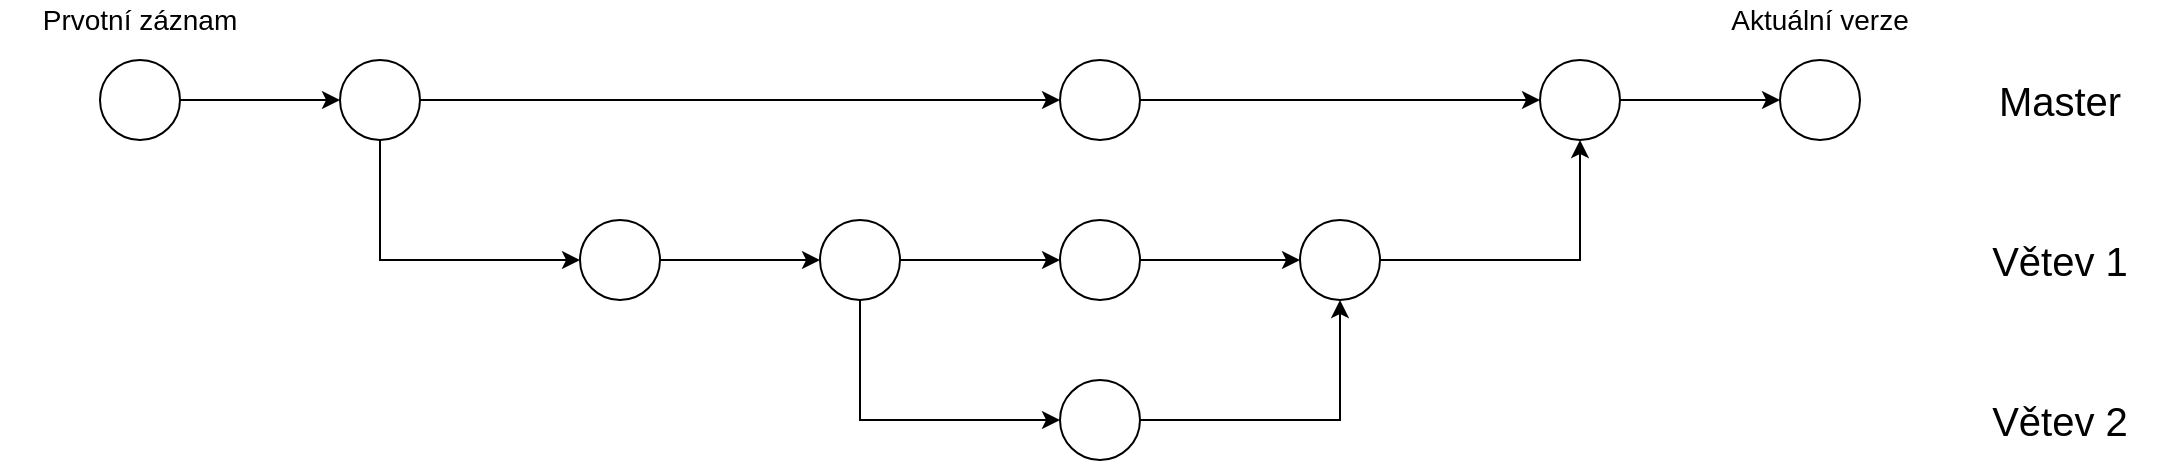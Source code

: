 <mxfile version="14.5.1" type="github">
  <diagram id="XcKGsyV00WeHHc64nAs3" name="Page-1">
    <mxGraphModel dx="2066" dy="1185" grid="1" gridSize="10" guides="1" tooltips="1" connect="1" arrows="1" fold="1" page="1" pageScale="1" pageWidth="1169" pageHeight="1654" math="0" shadow="0">
      <root>
        <mxCell id="0" />
        <mxCell id="1" parent="0" />
        <mxCell id="nm_bYdckhoNJVA_QhQpG-9" style="edgeStyle=orthogonalEdgeStyle;rounded=0;orthogonalLoop=1;jettySize=auto;html=1;exitX=1;exitY=0.5;exitDx=0;exitDy=0;fontSize=14;" edge="1" parent="1" source="nm_bYdckhoNJVA_QhQpG-1" target="nm_bYdckhoNJVA_QhQpG-2">
          <mxGeometry relative="1" as="geometry" />
        </mxCell>
        <mxCell id="nm_bYdckhoNJVA_QhQpG-1" value="" style="ellipse;whiteSpace=wrap;html=1;aspect=fixed;fontSize=14;" vertex="1" parent="1">
          <mxGeometry x="80" y="160" width="40" height="40" as="geometry" />
        </mxCell>
        <mxCell id="nm_bYdckhoNJVA_QhQpG-10" style="edgeStyle=orthogonalEdgeStyle;rounded=0;orthogonalLoop=1;jettySize=auto;html=1;exitX=0.5;exitY=1;exitDx=0;exitDy=0;entryX=0;entryY=0.5;entryDx=0;entryDy=0;fontSize=14;" edge="1" parent="1" source="nm_bYdckhoNJVA_QhQpG-2" target="nm_bYdckhoNJVA_QhQpG-3">
          <mxGeometry relative="1" as="geometry" />
        </mxCell>
        <mxCell id="nm_bYdckhoNJVA_QhQpG-18" style="edgeStyle=orthogonalEdgeStyle;rounded=0;orthogonalLoop=1;jettySize=auto;html=1;exitX=1;exitY=0.5;exitDx=0;exitDy=0;entryX=0;entryY=0.5;entryDx=0;entryDy=0;fontSize=14;" edge="1" parent="1" source="nm_bYdckhoNJVA_QhQpG-2" target="nm_bYdckhoNJVA_QhQpG-17">
          <mxGeometry relative="1" as="geometry" />
        </mxCell>
        <mxCell id="nm_bYdckhoNJVA_QhQpG-2" value="" style="ellipse;whiteSpace=wrap;html=1;aspect=fixed;fontSize=14;" vertex="1" parent="1">
          <mxGeometry x="200" y="160" width="40" height="40" as="geometry" />
        </mxCell>
        <mxCell id="nm_bYdckhoNJVA_QhQpG-11" style="edgeStyle=orthogonalEdgeStyle;rounded=0;orthogonalLoop=1;jettySize=auto;html=1;exitX=1;exitY=0.5;exitDx=0;exitDy=0;entryX=0;entryY=0.5;entryDx=0;entryDy=0;fontSize=14;" edge="1" parent="1" source="nm_bYdckhoNJVA_QhQpG-3" target="nm_bYdckhoNJVA_QhQpG-4">
          <mxGeometry relative="1" as="geometry" />
        </mxCell>
        <mxCell id="nm_bYdckhoNJVA_QhQpG-3" value="" style="ellipse;whiteSpace=wrap;html=1;aspect=fixed;fontSize=14;" vertex="1" parent="1">
          <mxGeometry x="320" y="240" width="40" height="40" as="geometry" />
        </mxCell>
        <mxCell id="nm_bYdckhoNJVA_QhQpG-12" style="edgeStyle=orthogonalEdgeStyle;rounded=0;orthogonalLoop=1;jettySize=auto;html=1;exitX=1;exitY=0.5;exitDx=0;exitDy=0;fontSize=14;" edge="1" parent="1" source="nm_bYdckhoNJVA_QhQpG-4">
          <mxGeometry relative="1" as="geometry">
            <mxPoint x="560" y="260" as="targetPoint" />
          </mxGeometry>
        </mxCell>
        <mxCell id="nm_bYdckhoNJVA_QhQpG-15" style="edgeStyle=orthogonalEdgeStyle;rounded=0;orthogonalLoop=1;jettySize=auto;html=1;exitX=0.5;exitY=1;exitDx=0;exitDy=0;entryX=0;entryY=0.5;entryDx=0;entryDy=0;fontSize=14;" edge="1" parent="1" source="nm_bYdckhoNJVA_QhQpG-4" target="nm_bYdckhoNJVA_QhQpG-7">
          <mxGeometry relative="1" as="geometry" />
        </mxCell>
        <mxCell id="nm_bYdckhoNJVA_QhQpG-4" value="" style="ellipse;whiteSpace=wrap;html=1;aspect=fixed;fontSize=14;" vertex="1" parent="1">
          <mxGeometry x="440" y="240" width="40" height="40" as="geometry" />
        </mxCell>
        <mxCell id="nm_bYdckhoNJVA_QhQpG-13" style="edgeStyle=orthogonalEdgeStyle;rounded=0;orthogonalLoop=1;jettySize=auto;html=1;exitX=1;exitY=0.5;exitDx=0;exitDy=0;entryX=0;entryY=0.5;entryDx=0;entryDy=0;fontSize=14;" edge="1" parent="1" source="nm_bYdckhoNJVA_QhQpG-5" target="nm_bYdckhoNJVA_QhQpG-6">
          <mxGeometry relative="1" as="geometry" />
        </mxCell>
        <mxCell id="nm_bYdckhoNJVA_QhQpG-5" value="" style="ellipse;whiteSpace=wrap;html=1;aspect=fixed;fontSize=14;" vertex="1" parent="1">
          <mxGeometry x="560" y="240" width="40" height="40" as="geometry" />
        </mxCell>
        <mxCell id="nm_bYdckhoNJVA_QhQpG-14" style="edgeStyle=orthogonalEdgeStyle;rounded=0;orthogonalLoop=1;jettySize=auto;html=1;exitX=1;exitY=0.5;exitDx=0;exitDy=0;entryX=0.5;entryY=1;entryDx=0;entryDy=0;fontSize=14;" edge="1" parent="1" source="nm_bYdckhoNJVA_QhQpG-6" target="nm_bYdckhoNJVA_QhQpG-8">
          <mxGeometry relative="1" as="geometry" />
        </mxCell>
        <mxCell id="nm_bYdckhoNJVA_QhQpG-6" value="" style="ellipse;whiteSpace=wrap;html=1;aspect=fixed;fontSize=14;" vertex="1" parent="1">
          <mxGeometry x="680" y="240" width="40" height="40" as="geometry" />
        </mxCell>
        <mxCell id="nm_bYdckhoNJVA_QhQpG-16" style="edgeStyle=orthogonalEdgeStyle;rounded=0;orthogonalLoop=1;jettySize=auto;html=1;exitX=1;exitY=0.5;exitDx=0;exitDy=0;entryX=0.5;entryY=1;entryDx=0;entryDy=0;fontSize=14;" edge="1" parent="1" source="nm_bYdckhoNJVA_QhQpG-7" target="nm_bYdckhoNJVA_QhQpG-6">
          <mxGeometry relative="1" as="geometry" />
        </mxCell>
        <mxCell id="nm_bYdckhoNJVA_QhQpG-7" value="" style="ellipse;whiteSpace=wrap;html=1;aspect=fixed;fontSize=14;" vertex="1" parent="1">
          <mxGeometry x="560" y="320" width="40" height="40" as="geometry" />
        </mxCell>
        <mxCell id="nm_bYdckhoNJVA_QhQpG-21" style="edgeStyle=orthogonalEdgeStyle;rounded=0;orthogonalLoop=1;jettySize=auto;html=1;exitX=1;exitY=0.5;exitDx=0;exitDy=0;entryX=0;entryY=0.5;entryDx=0;entryDy=0;fontSize=14;" edge="1" parent="1" source="nm_bYdckhoNJVA_QhQpG-8" target="nm_bYdckhoNJVA_QhQpG-20">
          <mxGeometry relative="1" as="geometry" />
        </mxCell>
        <mxCell id="nm_bYdckhoNJVA_QhQpG-8" value="" style="ellipse;whiteSpace=wrap;html=1;aspect=fixed;fontSize=14;" vertex="1" parent="1">
          <mxGeometry x="800" y="160" width="40" height="40" as="geometry" />
        </mxCell>
        <mxCell id="nm_bYdckhoNJVA_QhQpG-19" style="edgeStyle=orthogonalEdgeStyle;rounded=0;orthogonalLoop=1;jettySize=auto;html=1;exitX=1;exitY=0.5;exitDx=0;exitDy=0;entryX=0;entryY=0.5;entryDx=0;entryDy=0;fontSize=14;" edge="1" parent="1" source="nm_bYdckhoNJVA_QhQpG-17" target="nm_bYdckhoNJVA_QhQpG-8">
          <mxGeometry relative="1" as="geometry" />
        </mxCell>
        <mxCell id="nm_bYdckhoNJVA_QhQpG-17" value="" style="ellipse;whiteSpace=wrap;html=1;aspect=fixed;fontSize=14;" vertex="1" parent="1">
          <mxGeometry x="560" y="160" width="40" height="40" as="geometry" />
        </mxCell>
        <mxCell id="nm_bYdckhoNJVA_QhQpG-20" value="" style="ellipse;whiteSpace=wrap;html=1;aspect=fixed;fontSize=14;" vertex="1" parent="1">
          <mxGeometry x="920" y="160" width="40" height="40" as="geometry" />
        </mxCell>
        <mxCell id="nm_bYdckhoNJVA_QhQpG-22" value="&lt;font style=&quot;font-size: 14px&quot;&gt;Prvotní záznam&lt;/font&gt;" style="text;html=1;strokeColor=none;fillColor=none;align=center;verticalAlign=middle;whiteSpace=wrap;rounded=0;fontSize=14;" vertex="1" parent="1">
          <mxGeometry x="30" y="130" width="140" height="20" as="geometry" />
        </mxCell>
        <mxCell id="nm_bYdckhoNJVA_QhQpG-23" value="&lt;font style=&quot;font-size: 20px&quot;&gt;Master&lt;/font&gt;" style="text;html=1;strokeColor=none;fillColor=none;align=center;verticalAlign=middle;whiteSpace=wrap;rounded=0;fontSize=14;" vertex="1" parent="1">
          <mxGeometry x="1000" y="160" width="120" height="40" as="geometry" />
        </mxCell>
        <mxCell id="nm_bYdckhoNJVA_QhQpG-24" value="&lt;font style=&quot;font-size: 20px&quot;&gt;Větev 1&lt;/font&gt;" style="text;html=1;strokeColor=none;fillColor=none;align=center;verticalAlign=middle;whiteSpace=wrap;rounded=0;fontSize=14;" vertex="1" parent="1">
          <mxGeometry x="1000" y="240" width="120" height="40" as="geometry" />
        </mxCell>
        <mxCell id="nm_bYdckhoNJVA_QhQpG-25" value="&lt;font style=&quot;font-size: 20px&quot;&gt;Větev 2&lt;/font&gt;" style="text;html=1;strokeColor=none;fillColor=none;align=center;verticalAlign=middle;whiteSpace=wrap;rounded=0;fontSize=14;" vertex="1" parent="1">
          <mxGeometry x="1000" y="320" width="120" height="40" as="geometry" />
        </mxCell>
        <mxCell id="nm_bYdckhoNJVA_QhQpG-26" value="&lt;font style=&quot;font-size: 14px&quot;&gt;Aktuální verze&lt;/font&gt;" style="text;html=1;strokeColor=none;fillColor=none;align=center;verticalAlign=middle;whiteSpace=wrap;rounded=0;fontSize=14;" vertex="1" parent="1">
          <mxGeometry x="870" y="130" width="140" height="20" as="geometry" />
        </mxCell>
      </root>
    </mxGraphModel>
  </diagram>
</mxfile>

